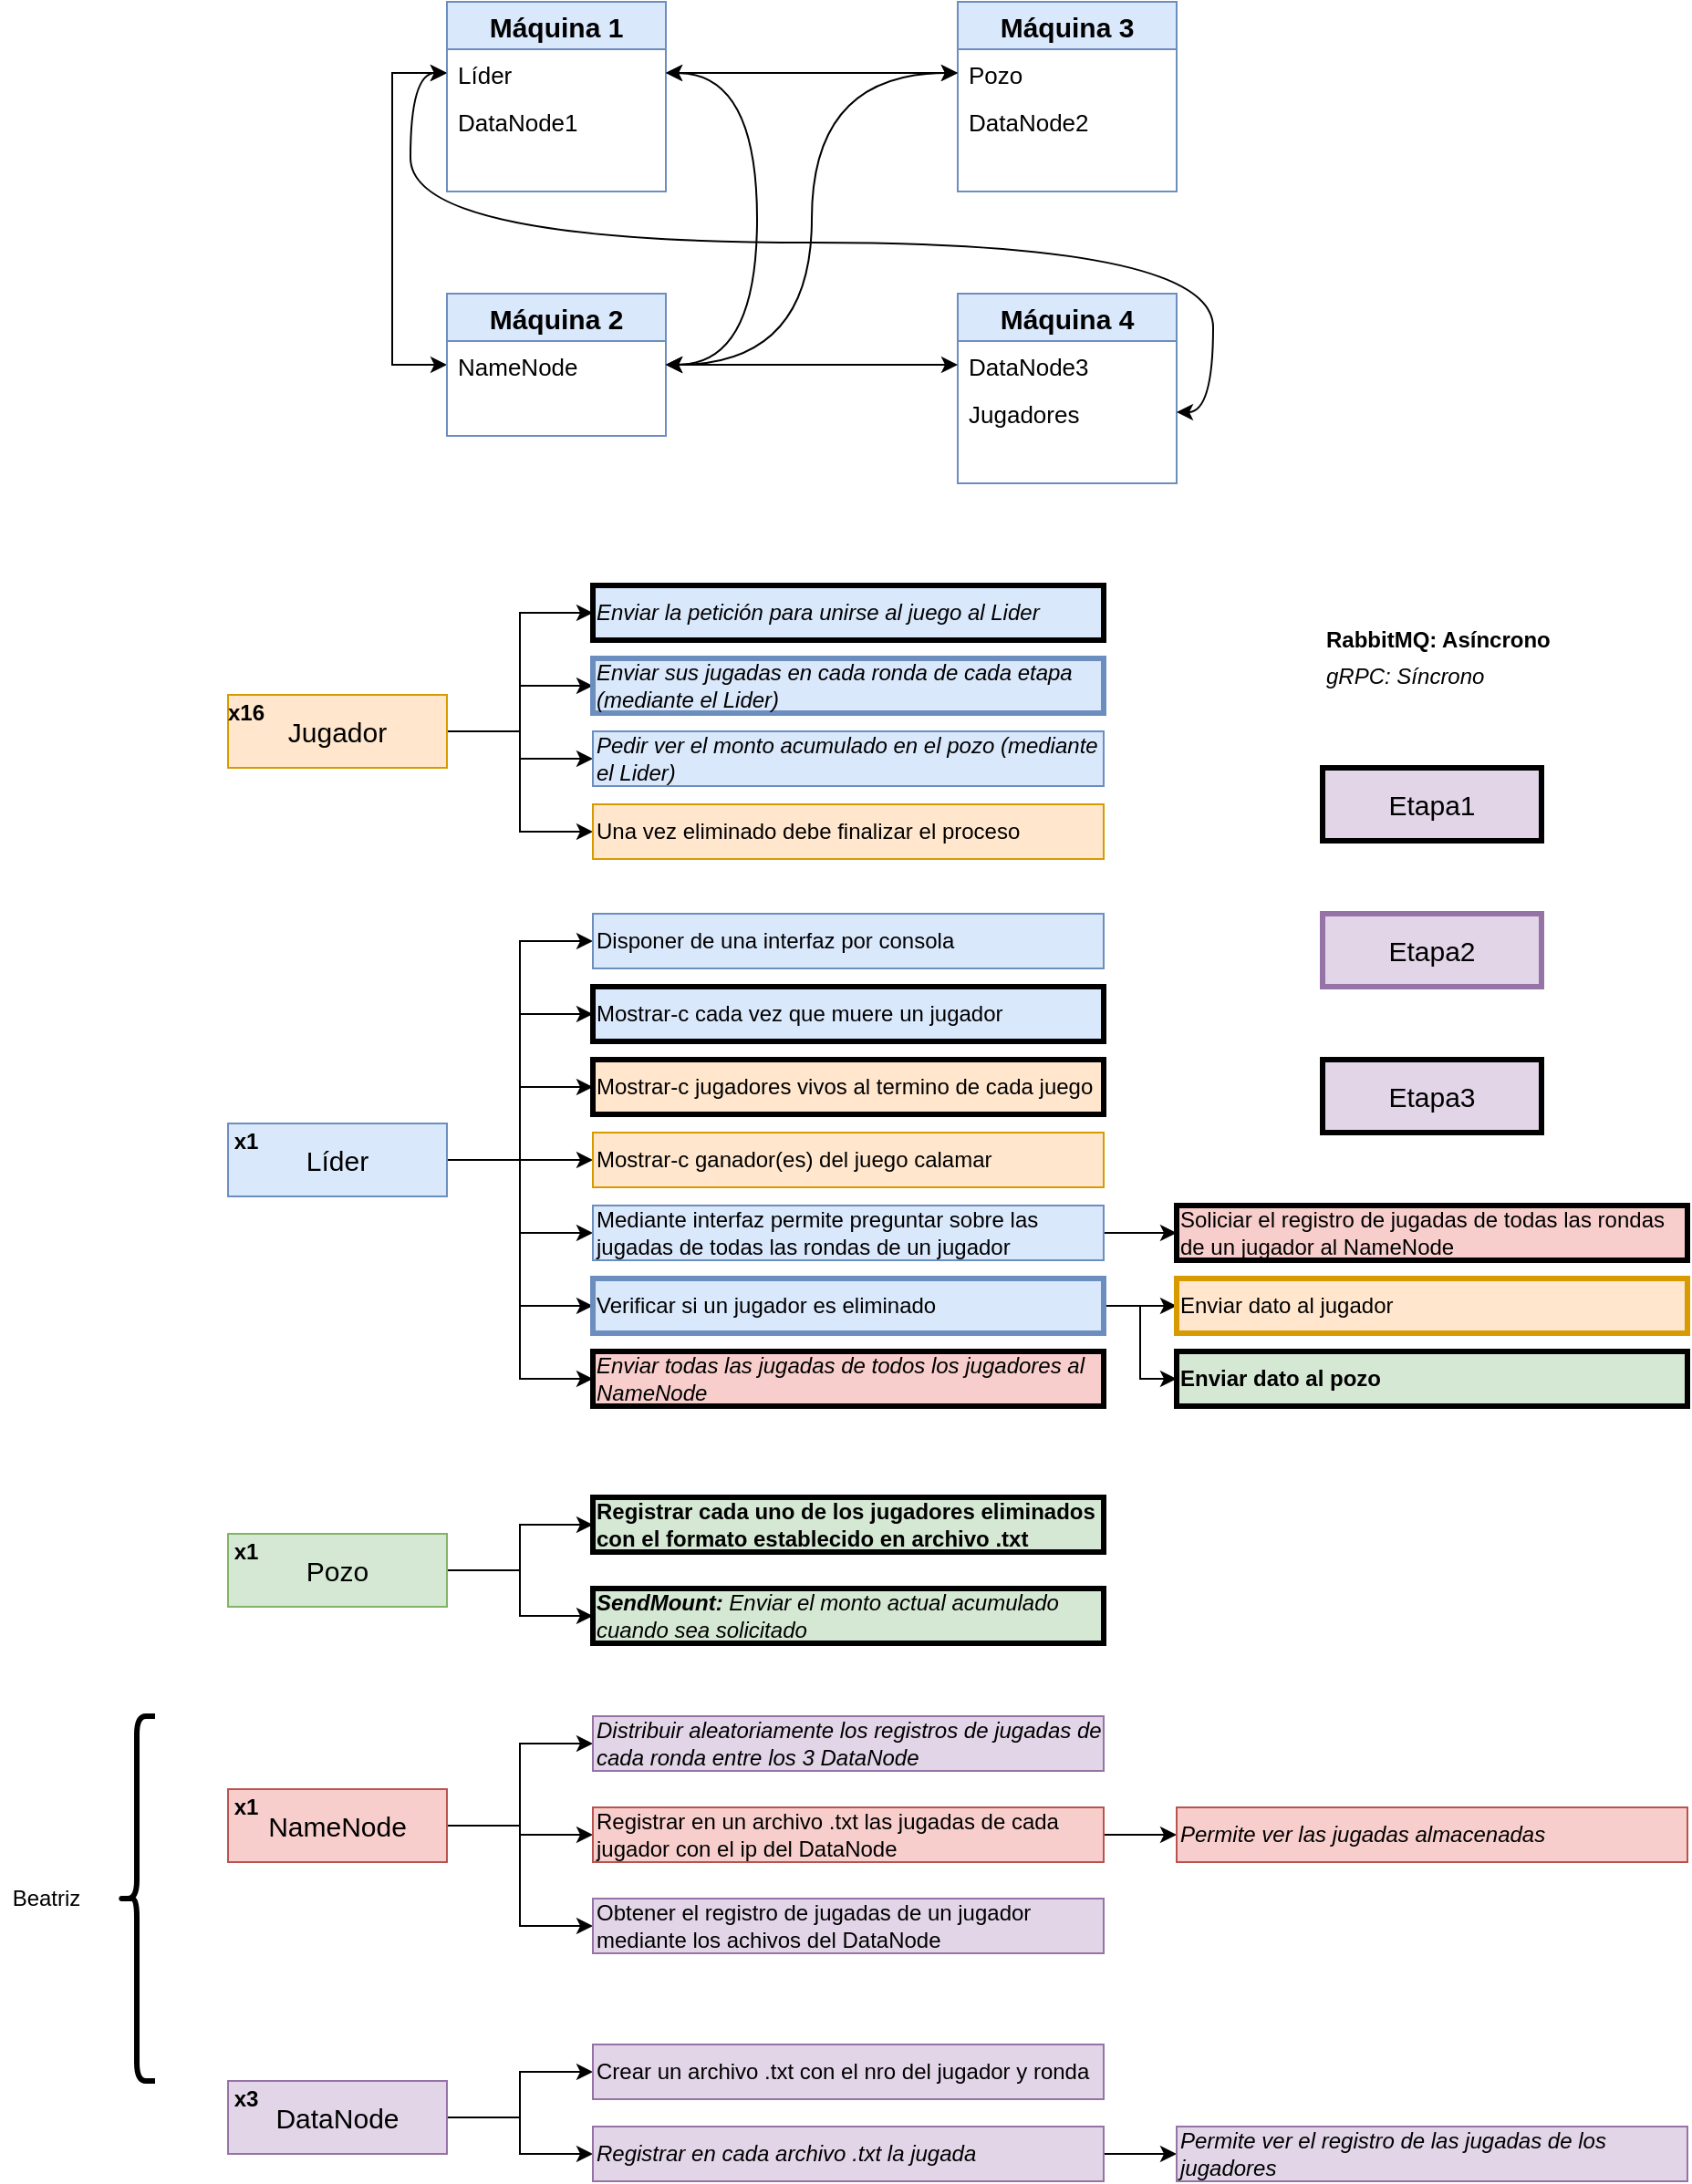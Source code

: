 <mxfile version="15.4.0" type="device"><diagram id="AY4dc6e10sY11S_UekSg" name="Página-1"><mxGraphModel dx="1080" dy="510" grid="1" gridSize="10" guides="1" tooltips="1" connect="1" arrows="1" fold="1" page="1" pageScale="1" pageWidth="4681" pageHeight="3300" math="0" shadow="0"><root><mxCell id="0"/><mxCell id="1" parent="0"/><mxCell id="e9qLt4-oA66z_KBG-B5x-45" style="edgeStyle=orthogonalEdgeStyle;rounded=0;orthogonalLoop=1;jettySize=auto;html=1;exitX=1;exitY=0.5;exitDx=0;exitDy=0;entryX=0;entryY=0.5;entryDx=0;entryDy=0;fontSize=12;" parent="1" source="e9qLt4-oA66z_KBG-B5x-11" target="e9qLt4-oA66z_KBG-B5x-33" edge="1"><mxGeometry relative="1" as="geometry"/></mxCell><mxCell id="e9qLt4-oA66z_KBG-B5x-46" style="edgeStyle=orthogonalEdgeStyle;rounded=0;orthogonalLoop=1;jettySize=auto;html=1;exitX=1;exitY=0.5;exitDx=0;exitDy=0;entryX=0;entryY=0.5;entryDx=0;entryDy=0;fontSize=12;" parent="1" source="e9qLt4-oA66z_KBG-B5x-11" target="e9qLt4-oA66z_KBG-B5x-35" edge="1"><mxGeometry relative="1" as="geometry"/></mxCell><mxCell id="e9qLt4-oA66z_KBG-B5x-47" style="edgeStyle=orthogonalEdgeStyle;rounded=0;orthogonalLoop=1;jettySize=auto;html=1;exitX=1;exitY=0.5;exitDx=0;exitDy=0;entryX=0;entryY=0.5;entryDx=0;entryDy=0;fontSize=12;" parent="1" source="e9qLt4-oA66z_KBG-B5x-11" target="e9qLt4-oA66z_KBG-B5x-36" edge="1"><mxGeometry relative="1" as="geometry"/></mxCell><mxCell id="e9qLt4-oA66z_KBG-B5x-48" style="edgeStyle=orthogonalEdgeStyle;rounded=0;orthogonalLoop=1;jettySize=auto;html=1;exitX=1;exitY=0.5;exitDx=0;exitDy=0;entryX=0;entryY=0.5;entryDx=0;entryDy=0;fontSize=12;" parent="1" source="e9qLt4-oA66z_KBG-B5x-11" target="e9qLt4-oA66z_KBG-B5x-37" edge="1"><mxGeometry relative="1" as="geometry"/></mxCell><mxCell id="e9qLt4-oA66z_KBG-B5x-49" style="edgeStyle=orthogonalEdgeStyle;rounded=0;orthogonalLoop=1;jettySize=auto;html=1;exitX=1;exitY=0.5;exitDx=0;exitDy=0;entryX=0;entryY=0.5;entryDx=0;entryDy=0;fontSize=12;" parent="1" source="e9qLt4-oA66z_KBG-B5x-11" target="e9qLt4-oA66z_KBG-B5x-38" edge="1"><mxGeometry relative="1" as="geometry"/></mxCell><mxCell id="e9qLt4-oA66z_KBG-B5x-50" style="edgeStyle=orthogonalEdgeStyle;rounded=0;orthogonalLoop=1;jettySize=auto;html=1;exitX=1;exitY=0.5;exitDx=0;exitDy=0;entryX=0;entryY=0.5;entryDx=0;entryDy=0;fontSize=12;" parent="1" source="e9qLt4-oA66z_KBG-B5x-11" target="e9qLt4-oA66z_KBG-B5x-39" edge="1"><mxGeometry relative="1" as="geometry"/></mxCell><mxCell id="e9qLt4-oA66z_KBG-B5x-51" style="edgeStyle=orthogonalEdgeStyle;rounded=0;orthogonalLoop=1;jettySize=auto;html=1;exitX=1;exitY=0.5;exitDx=0;exitDy=0;entryX=0;entryY=0.5;entryDx=0;entryDy=0;fontSize=12;" parent="1" source="e9qLt4-oA66z_KBG-B5x-11" target="e9qLt4-oA66z_KBG-B5x-44" edge="1"><mxGeometry relative="1" as="geometry"/></mxCell><mxCell id="e9qLt4-oA66z_KBG-B5x-11" value="Líder" style="rounded=0;whiteSpace=wrap;html=1;fontSize=15;fillColor=#dae8fc;strokeColor=#6c8ebf;" parent="1" vertex="1"><mxGeometry x="160" y="675" width="120" height="40" as="geometry"/></mxCell><mxCell id="e9qLt4-oA66z_KBG-B5x-58" style="edgeStyle=orthogonalEdgeStyle;rounded=0;orthogonalLoop=1;jettySize=auto;html=1;exitX=1;exitY=0.5;exitDx=0;exitDy=0;entryX=0;entryY=0.5;entryDx=0;entryDy=0;fontSize=12;" parent="1" source="e9qLt4-oA66z_KBG-B5x-12" target="e9qLt4-oA66z_KBG-B5x-56" edge="1"><mxGeometry relative="1" as="geometry"/></mxCell><mxCell id="e9qLt4-oA66z_KBG-B5x-62" style="edgeStyle=orthogonalEdgeStyle;rounded=0;orthogonalLoop=1;jettySize=auto;html=1;exitX=1;exitY=0.5;exitDx=0;exitDy=0;entryX=0;entryY=0.5;entryDx=0;entryDy=0;fontSize=12;" parent="1" source="e9qLt4-oA66z_KBG-B5x-12" target="e9qLt4-oA66z_KBG-B5x-55" edge="1"><mxGeometry relative="1" as="geometry"/></mxCell><mxCell id="e9qLt4-oA66z_KBG-B5x-12" value="Pozo" style="rounded=0;whiteSpace=wrap;html=1;fontSize=15;fillColor=#d5e8d4;strokeColor=#82b366;" parent="1" vertex="1"><mxGeometry x="160" y="900" width="120" height="40" as="geometry"/></mxCell><mxCell id="e9qLt4-oA66z_KBG-B5x-24" style="edgeStyle=orthogonalEdgeStyle;rounded=0;orthogonalLoop=1;jettySize=auto;html=1;exitX=1;exitY=0.5;exitDx=0;exitDy=0;entryX=0;entryY=0.5;entryDx=0;entryDy=0;fontSize=12;" parent="1" source="e9qLt4-oA66z_KBG-B5x-13" target="e9qLt4-oA66z_KBG-B5x-17" edge="1"><mxGeometry relative="1" as="geometry"/></mxCell><mxCell id="e9qLt4-oA66z_KBG-B5x-27" style="edgeStyle=orthogonalEdgeStyle;rounded=0;orthogonalLoop=1;jettySize=auto;html=1;exitX=1;exitY=0.5;exitDx=0;exitDy=0;entryX=0;entryY=0.5;entryDx=0;entryDy=0;fontSize=12;" parent="1" source="e9qLt4-oA66z_KBG-B5x-13" target="e9qLt4-oA66z_KBG-B5x-25" edge="1"><mxGeometry relative="1" as="geometry"/></mxCell><mxCell id="e9qLt4-oA66z_KBG-B5x-31" style="edgeStyle=orthogonalEdgeStyle;rounded=0;orthogonalLoop=1;jettySize=auto;html=1;exitX=1;exitY=0.5;exitDx=0;exitDy=0;fontSize=12;" parent="1" source="e9qLt4-oA66z_KBG-B5x-13" target="e9qLt4-oA66z_KBG-B5x-30" edge="1"><mxGeometry relative="1" as="geometry"/></mxCell><mxCell id="e9qLt4-oA66z_KBG-B5x-32" style="edgeStyle=orthogonalEdgeStyle;rounded=0;orthogonalLoop=1;jettySize=auto;html=1;exitX=1;exitY=0.5;exitDx=0;exitDy=0;entryX=0;entryY=0.5;entryDx=0;entryDy=0;fontSize=12;" parent="1" source="e9qLt4-oA66z_KBG-B5x-13" target="e9qLt4-oA66z_KBG-B5x-29" edge="1"><mxGeometry relative="1" as="geometry"/></mxCell><mxCell id="e9qLt4-oA66z_KBG-B5x-13" value="Jugador" style="rounded=0;whiteSpace=wrap;html=1;fontSize=15;fillColor=#ffe6cc;strokeColor=#d79b00;" parent="1" vertex="1"><mxGeometry x="160" y="440" width="120" height="40" as="geometry"/></mxCell><mxCell id="e9qLt4-oA66z_KBG-B5x-60" style="edgeStyle=orthogonalEdgeStyle;rounded=0;orthogonalLoop=1;jettySize=auto;html=1;exitX=1;exitY=0.5;exitDx=0;exitDy=0;entryX=0;entryY=0.5;entryDx=0;entryDy=0;fontSize=12;" parent="1" source="e9qLt4-oA66z_KBG-B5x-14" target="e9qLt4-oA66z_KBG-B5x-59" edge="1"><mxGeometry relative="1" as="geometry"/></mxCell><mxCell id="e9qLt4-oA66z_KBG-B5x-63" style="edgeStyle=orthogonalEdgeStyle;rounded=0;orthogonalLoop=1;jettySize=auto;html=1;exitX=1;exitY=0.5;exitDx=0;exitDy=0;fontSize=12;" parent="1" source="e9qLt4-oA66z_KBG-B5x-14" target="e9qLt4-oA66z_KBG-B5x-61" edge="1"><mxGeometry relative="1" as="geometry"/></mxCell><mxCell id="oktkr-Au9KlYt8Aklf0b-15" style="edgeStyle=orthogonalEdgeStyle;rounded=0;orthogonalLoop=1;jettySize=auto;html=1;exitX=1;exitY=0.5;exitDx=0;exitDy=0;entryX=0;entryY=0.5;entryDx=0;entryDy=0;fontSize=15;startArrow=none;startFill=0;" parent="1" source="e9qLt4-oA66z_KBG-B5x-14" target="oktkr-Au9KlYt8Aklf0b-14" edge="1"><mxGeometry relative="1" as="geometry"/></mxCell><mxCell id="e9qLt4-oA66z_KBG-B5x-14" value="NameNode" style="rounded=0;whiteSpace=wrap;html=1;fontSize=15;fillColor=#f8cecc;strokeColor=#b85450;" parent="1" vertex="1"><mxGeometry x="160" y="1040" width="120" height="40" as="geometry"/></mxCell><mxCell id="e9qLt4-oA66z_KBG-B5x-68" style="edgeStyle=orthogonalEdgeStyle;rounded=0;orthogonalLoop=1;jettySize=auto;html=1;exitX=1;exitY=0.5;exitDx=0;exitDy=0;entryX=0;entryY=0.5;entryDx=0;entryDy=0;fontSize=12;" parent="1" source="e9qLt4-oA66z_KBG-B5x-15" target="e9qLt4-oA66z_KBG-B5x-66" edge="1"><mxGeometry relative="1" as="geometry"/></mxCell><mxCell id="e9qLt4-oA66z_KBG-B5x-69" style="edgeStyle=orthogonalEdgeStyle;rounded=0;orthogonalLoop=1;jettySize=auto;html=1;exitX=1;exitY=0.5;exitDx=0;exitDy=0;entryX=0;entryY=0.5;entryDx=0;entryDy=0;fontSize=12;" parent="1" source="e9qLt4-oA66z_KBG-B5x-15" target="e9qLt4-oA66z_KBG-B5x-67" edge="1"><mxGeometry relative="1" as="geometry"/></mxCell><mxCell id="e9qLt4-oA66z_KBG-B5x-15" value="DataNode" style="rounded=0;whiteSpace=wrap;html=1;fontSize=15;fillColor=#e1d5e7;strokeColor=#9673a6;" parent="1" vertex="1"><mxGeometry x="160" y="1200" width="120" height="40" as="geometry"/></mxCell><mxCell id="e9qLt4-oA66z_KBG-B5x-17" value="Enviar la petición para unirse al juego al Lider" style="rounded=0;whiteSpace=wrap;html=1;fontSize=12;align=left;fillColor=#dae8fc;strokeColor=default;fontStyle=2;strokeWidth=3;" parent="1" vertex="1"><mxGeometry x="360" y="380" width="280" height="30" as="geometry"/></mxCell><mxCell id="e9qLt4-oA66z_KBG-B5x-19" value="x16" style="text;html=1;strokeColor=none;fillColor=none;align=center;verticalAlign=middle;whiteSpace=wrap;rounded=0;fontSize=12;fontStyle=1" parent="1" vertex="1"><mxGeometry x="160" y="440" width="20" height="20" as="geometry"/></mxCell><mxCell id="e9qLt4-oA66z_KBG-B5x-20" value="x1" style="text;html=1;strokeColor=none;fillColor=none;align=center;verticalAlign=middle;whiteSpace=wrap;rounded=0;fontSize=12;fontStyle=1" parent="1" vertex="1"><mxGeometry x="160" y="675" width="20" height="20" as="geometry"/></mxCell><mxCell id="e9qLt4-oA66z_KBG-B5x-21" value="x1" style="text;html=1;strokeColor=none;fillColor=none;align=center;verticalAlign=middle;whiteSpace=wrap;rounded=0;fontSize=12;fontStyle=1" parent="1" vertex="1"><mxGeometry x="160" y="900" width="20" height="20" as="geometry"/></mxCell><mxCell id="e9qLt4-oA66z_KBG-B5x-22" value="x1" style="text;html=1;strokeColor=none;fillColor=none;align=center;verticalAlign=middle;whiteSpace=wrap;rounded=0;fontSize=12;fontStyle=1" parent="1" vertex="1"><mxGeometry x="160" y="1040" width="20" height="20" as="geometry"/></mxCell><mxCell id="e9qLt4-oA66z_KBG-B5x-23" value="x3" style="text;html=1;strokeColor=none;fillColor=none;align=center;verticalAlign=middle;whiteSpace=wrap;rounded=0;fontSize=12;fontStyle=1" parent="1" vertex="1"><mxGeometry x="160" y="1200" width="20" height="20" as="geometry"/></mxCell><mxCell id="e9qLt4-oA66z_KBG-B5x-25" value="Enviar sus jugadas en cada ronda de cada etapa (mediante el Lider)" style="rounded=0;whiteSpace=wrap;html=1;fontSize=12;align=left;fillColor=#dae8fc;strokeColor=#6c8ebf;fontStyle=2;strokeWidth=3;" parent="1" vertex="1"><mxGeometry x="360" y="420" width="280" height="30" as="geometry"/></mxCell><mxCell id="e9qLt4-oA66z_KBG-B5x-29" value="Una vez eliminado debe finalizar el proceso" style="rounded=0;whiteSpace=wrap;html=1;fontSize=12;align=left;fillColor=#ffe6cc;strokeColor=#d79b00;" parent="1" vertex="1"><mxGeometry x="360" y="500" width="280" height="30" as="geometry"/></mxCell><mxCell id="e9qLt4-oA66z_KBG-B5x-30" value="Pedir ver el monto acumulado en el pozo (mediante el Lider)" style="rounded=0;whiteSpace=wrap;html=1;fontSize=12;align=left;fillColor=#dae8fc;strokeColor=#6c8ebf;fontStyle=2" parent="1" vertex="1"><mxGeometry x="360" y="460" width="280" height="30" as="geometry"/></mxCell><mxCell id="e9qLt4-oA66z_KBG-B5x-33" value="Disponer de una interfaz por consola" style="rounded=0;whiteSpace=wrap;html=1;fontSize=12;align=left;fillColor=#dae8fc;strokeColor=#6c8ebf;" parent="1" vertex="1"><mxGeometry x="360" y="560" width="280" height="30" as="geometry"/></mxCell><mxCell id="e9qLt4-oA66z_KBG-B5x-35" value="Mostrar-c cada vez que muere un jugador" style="rounded=0;whiteSpace=wrap;html=1;fontSize=12;align=left;fillColor=#dae8fc;strokeColor=default;strokeWidth=3;" parent="1" vertex="1"><mxGeometry x="360" y="600" width="280" height="30" as="geometry"/></mxCell><mxCell id="e9qLt4-oA66z_KBG-B5x-36" value="Mostrar-c jugadores vivos al termino de cada juego" style="rounded=0;whiteSpace=wrap;html=1;fontSize=12;align=left;fillColor=#ffe6cc;strokeColor=default;strokeWidth=3;" parent="1" vertex="1"><mxGeometry x="360" y="640" width="280" height="30" as="geometry"/></mxCell><mxCell id="e9qLt4-oA66z_KBG-B5x-37" value="Mostrar-c ganador(es) del juego calamar" style="rounded=0;whiteSpace=wrap;html=1;fontSize=12;align=left;fillColor=#ffe6cc;strokeColor=#d79b00;" parent="1" vertex="1"><mxGeometry x="360" y="680" width="280" height="30" as="geometry"/></mxCell><mxCell id="UBO-VRnyf0VXEbI90cx7-9" style="edgeStyle=orthogonalEdgeStyle;rounded=0;orthogonalLoop=1;jettySize=auto;html=1;exitX=1;exitY=0.5;exitDx=0;exitDy=0;entryX=0;entryY=0.5;entryDx=0;entryDy=0;startArrow=none;startFill=0;" parent="1" source="e9qLt4-oA66z_KBG-B5x-38" target="UBO-VRnyf0VXEbI90cx7-8" edge="1"><mxGeometry relative="1" as="geometry"/></mxCell><mxCell id="e9qLt4-oA66z_KBG-B5x-38" value="Mediante interfaz permite preguntar sobre las jugadas de todas las rondas de un jugador" style="rounded=0;whiteSpace=wrap;html=1;fontSize=12;align=left;fillColor=#dae8fc;strokeColor=#6c8ebf;" parent="1" vertex="1"><mxGeometry x="360" y="720" width="280" height="30" as="geometry"/></mxCell><mxCell id="e9qLt4-oA66z_KBG-B5x-42" style="edgeStyle=orthogonalEdgeStyle;rounded=0;orthogonalLoop=1;jettySize=auto;html=1;entryX=0;entryY=0.5;entryDx=0;entryDy=0;fontSize=12;" parent="1" source="e9qLt4-oA66z_KBG-B5x-39" target="e9qLt4-oA66z_KBG-B5x-40" edge="1"><mxGeometry relative="1" as="geometry"/></mxCell><mxCell id="e9qLt4-oA66z_KBG-B5x-43" style="edgeStyle=orthogonalEdgeStyle;rounded=0;orthogonalLoop=1;jettySize=auto;html=1;entryX=0;entryY=0.5;entryDx=0;entryDy=0;fontSize=12;" parent="1" source="e9qLt4-oA66z_KBG-B5x-39" target="e9qLt4-oA66z_KBG-B5x-41" edge="1"><mxGeometry relative="1" as="geometry"/></mxCell><mxCell id="e9qLt4-oA66z_KBG-B5x-39" value="Verificar si un jugador es eliminado" style="rounded=0;whiteSpace=wrap;html=1;fontSize=12;align=left;fillColor=#dae8fc;strokeColor=#6c8ebf;strokeWidth=3;" parent="1" vertex="1"><mxGeometry x="360" y="760" width="280" height="30" as="geometry"/></mxCell><mxCell id="e9qLt4-oA66z_KBG-B5x-40" value="Enviar dato al jugador" style="rounded=0;whiteSpace=wrap;html=1;fontSize=12;align=left;fillColor=#ffe6cc;strokeColor=#d79b00;strokeWidth=3;" parent="1" vertex="1"><mxGeometry x="680" y="760" width="280" height="30" as="geometry"/></mxCell><mxCell id="e9qLt4-oA66z_KBG-B5x-41" value="Enviar dato al pozo" style="rounded=0;whiteSpace=wrap;html=1;fontSize=12;align=left;fillColor=#d5e8d4;strokeColor=default;fontStyle=1;strokeWidth=3;" parent="1" vertex="1"><mxGeometry x="680" y="800" width="280" height="30" as="geometry"/></mxCell><mxCell id="e9qLt4-oA66z_KBG-B5x-44" value="Enviar todas las jugadas de todos los jugadores al NameNode" style="rounded=0;whiteSpace=wrap;html=1;fontSize=12;align=left;fillColor=#f8cecc;strokeColor=default;fontStyle=2;strokeWidth=3;" parent="1" vertex="1"><mxGeometry x="360" y="800" width="280" height="30" as="geometry"/></mxCell><mxCell id="e9qLt4-oA66z_KBG-B5x-52" value="RabbitMQ: Asíncrono" style="text;html=1;strokeColor=none;fillColor=none;align=left;verticalAlign=middle;whiteSpace=wrap;rounded=0;fontSize=12;fontStyle=1" parent="1" vertex="1"><mxGeometry x="760" y="400" width="140" height="20" as="geometry"/></mxCell><mxCell id="e9qLt4-oA66z_KBG-B5x-53" value="gRPC: Síncrono" style="text;html=1;strokeColor=none;fillColor=none;align=left;verticalAlign=middle;whiteSpace=wrap;rounded=0;fontSize=12;fontStyle=2" parent="1" vertex="1"><mxGeometry x="760" y="420" width="130" height="20" as="geometry"/></mxCell><mxCell id="e9qLt4-oA66z_KBG-B5x-55" value="Registrar cada uno de los jugadores eliminados con el formato establecido en archivo .txt" style="rounded=0;whiteSpace=wrap;html=1;fontSize=12;align=left;fontStyle=1;fillColor=#d5e8d4;strokeColor=default;strokeWidth=3;" parent="1" vertex="1"><mxGeometry x="360" y="880" width="280" height="30" as="geometry"/></mxCell><mxCell id="e9qLt4-oA66z_KBG-B5x-56" value="&lt;b&gt;SendMount:&lt;/b&gt;&amp;nbsp;Enviar el monto actual acumulado cuando sea solicitado" style="rounded=0;whiteSpace=wrap;html=1;fontSize=12;align=left;fontStyle=2;fillColor=#d5e8d4;strokeColor=default;strokeWidth=3;" parent="1" vertex="1"><mxGeometry x="360" y="930" width="280" height="30" as="geometry"/></mxCell><mxCell id="e9qLt4-oA66z_KBG-B5x-59" value="Distribuir aleatoriamente los registros de jugadas de cada ronda entre los 3 DataNode" style="rounded=0;whiteSpace=wrap;html=1;fontSize=12;align=left;fontStyle=2;fillColor=#e1d5e7;strokeColor=#9673a6;" parent="1" vertex="1"><mxGeometry x="360" y="1000" width="280" height="30" as="geometry"/></mxCell><mxCell id="e9qLt4-oA66z_KBG-B5x-65" style="edgeStyle=orthogonalEdgeStyle;rounded=0;orthogonalLoop=1;jettySize=auto;html=1;exitX=1;exitY=0.5;exitDx=0;exitDy=0;entryX=0;entryY=0.5;entryDx=0;entryDy=0;fontSize=12;" parent="1" source="e9qLt4-oA66z_KBG-B5x-61" target="e9qLt4-oA66z_KBG-B5x-64" edge="1"><mxGeometry relative="1" as="geometry"/></mxCell><mxCell id="e9qLt4-oA66z_KBG-B5x-61" value="Registrar en un archivo .txt las jugadas de cada jugador con el ip del DataNode" style="rounded=0;whiteSpace=wrap;html=1;fontSize=12;align=left;fontStyle=0;fillColor=#f8cecc;strokeColor=#b85450;" parent="1" vertex="1"><mxGeometry x="360" y="1050" width="280" height="30" as="geometry"/></mxCell><mxCell id="e9qLt4-oA66z_KBG-B5x-64" value="Permite ver las jugadas almacenadas" style="rounded=0;whiteSpace=wrap;html=1;fontSize=12;align=left;fontStyle=2;fillColor=#f8cecc;strokeColor=#b85450;" parent="1" vertex="1"><mxGeometry x="680" y="1050" width="280" height="30" as="geometry"/></mxCell><mxCell id="e9qLt4-oA66z_KBG-B5x-66" value="Crear un archivo .txt con el nro del jugador y ronda" style="rounded=0;whiteSpace=wrap;html=1;fontSize=12;align=left;fontStyle=0;fillColor=#e1d5e7;strokeColor=#9673a6;" parent="1" vertex="1"><mxGeometry x="360" y="1180" width="280" height="30" as="geometry"/></mxCell><mxCell id="e9qLt4-oA66z_KBG-B5x-71" style="edgeStyle=orthogonalEdgeStyle;rounded=0;orthogonalLoop=1;jettySize=auto;html=1;exitX=1;exitY=0.5;exitDx=0;exitDy=0;entryX=0;entryY=0.5;entryDx=0;entryDy=0;fontSize=12;" parent="1" source="e9qLt4-oA66z_KBG-B5x-67" target="e9qLt4-oA66z_KBG-B5x-70" edge="1"><mxGeometry relative="1" as="geometry"/></mxCell><mxCell id="e9qLt4-oA66z_KBG-B5x-67" value="Registrar en cada archivo .txt la jugada" style="rounded=0;whiteSpace=wrap;html=1;fontSize=12;align=left;fontStyle=2;fillColor=#e1d5e7;strokeColor=#9673a6;" parent="1" vertex="1"><mxGeometry x="360" y="1225" width="280" height="30" as="geometry"/></mxCell><mxCell id="e9qLt4-oA66z_KBG-B5x-70" value="Permite ver el registro de las jugadas de los jugadores" style="rounded=0;whiteSpace=wrap;html=1;fontSize=12;align=left;fontStyle=2;fillColor=#e1d5e7;strokeColor=#9673a6;" parent="1" vertex="1"><mxGeometry x="680" y="1225" width="280" height="30" as="geometry"/></mxCell><mxCell id="e9qLt4-oA66z_KBG-B5x-72" value="Etapa1" style="rounded=0;whiteSpace=wrap;html=1;fontSize=15;fillColor=#e1d5e7;strokeColor=default;strokeWidth=3;" parent="1" vertex="1"><mxGeometry x="760" y="480" width="120" height="40" as="geometry"/></mxCell><mxCell id="e9qLt4-oA66z_KBG-B5x-73" value="Etapa2" style="rounded=0;whiteSpace=wrap;html=1;fontSize=15;fillColor=#e1d5e7;strokeColor=#9673a6;strokeWidth=3;" parent="1" vertex="1"><mxGeometry x="760" y="560" width="120" height="40" as="geometry"/></mxCell><mxCell id="e9qLt4-oA66z_KBG-B5x-74" value="Etapa3" style="rounded=0;whiteSpace=wrap;html=1;fontSize=15;fillColor=#e1d5e7;strokeColor=default;strokeWidth=3;" parent="1" vertex="1"><mxGeometry x="760" y="640" width="120" height="40" as="geometry"/></mxCell><mxCell id="tGJlr8EwNElxzR4Li-g0-2" value="Máquina 3" style="swimlane;fontStyle=1;childLayout=stackLayout;horizontal=1;startSize=26;fillColor=#dae8fc;horizontalStack=0;resizeParent=1;resizeParentMax=0;resizeLast=0;collapsible=1;marginBottom=0;strokeColor=#6c8ebf;fontSize=15;" parent="1" vertex="1"><mxGeometry x="560" y="60" width="120" height="104" as="geometry"/></mxCell><mxCell id="tGJlr8EwNElxzR4Li-g0-3" value="Pozo" style="text;strokeColor=none;fillColor=none;align=left;verticalAlign=top;spacingLeft=4;spacingRight=4;overflow=hidden;rotatable=0;points=[[0,0.5],[1,0.5]];portConstraint=eastwest;fontSize=13;" parent="tGJlr8EwNElxzR4Li-g0-2" vertex="1"><mxGeometry y="26" width="120" height="26" as="geometry"/></mxCell><mxCell id="tGJlr8EwNElxzR4Li-g0-4" value="DataNode2" style="text;strokeColor=none;fillColor=none;align=left;verticalAlign=top;spacingLeft=4;spacingRight=4;overflow=hidden;rotatable=0;points=[[0,0.5],[1,0.5]];portConstraint=eastwest;fontSize=13;" parent="tGJlr8EwNElxzR4Li-g0-2" vertex="1"><mxGeometry y="52" width="120" height="26" as="geometry"/></mxCell><mxCell id="tGJlr8EwNElxzR4Li-g0-6" value=" " style="text;strokeColor=none;fillColor=none;align=left;verticalAlign=top;spacingLeft=4;spacingRight=4;overflow=hidden;rotatable=0;points=[[0,0.5],[1,0.5]];portConstraint=eastwest;" parent="tGJlr8EwNElxzR4Li-g0-2" vertex="1"><mxGeometry y="78" width="120" height="26" as="geometry"/></mxCell><mxCell id="UBO-VRnyf0VXEbI90cx7-4" style="edgeStyle=orthogonalEdgeStyle;rounded=0;orthogonalLoop=1;jettySize=auto;html=1;exitX=0;exitY=0.5;exitDx=0;exitDy=0;entryX=0;entryY=0.5;entryDx=0;entryDy=0;startArrow=classic;startFill=1;" parent="1" source="tGJlr8EwNElxzR4Li-g0-8" target="tGJlr8EwNElxzR4Li-g0-12" edge="1"><mxGeometry relative="1" as="geometry"><Array as="points"><mxPoint x="250" y="259"/><mxPoint x="250" y="99"/></Array></mxGeometry></mxCell><mxCell id="tGJlr8EwNElxzR4Li-g0-7" value="Máquina 2" style="swimlane;fontStyle=1;childLayout=stackLayout;horizontal=1;startSize=26;fillColor=#dae8fc;horizontalStack=0;resizeParent=1;resizeParentMax=0;resizeLast=0;collapsible=1;marginBottom=0;strokeColor=#6c8ebf;fontSize=15;" parent="1" vertex="1"><mxGeometry x="280" y="220" width="120" height="78" as="geometry"/></mxCell><mxCell id="tGJlr8EwNElxzR4Li-g0-8" value="NameNode" style="text;strokeColor=none;fillColor=none;align=left;verticalAlign=top;spacingLeft=4;spacingRight=4;overflow=hidden;rotatable=0;points=[[0,0.5],[1,0.5]];portConstraint=eastwest;fontSize=13;" parent="tGJlr8EwNElxzR4Li-g0-7" vertex="1"><mxGeometry y="26" width="120" height="26" as="geometry"/></mxCell><mxCell id="tGJlr8EwNElxzR4Li-g0-10" value=" " style="text;strokeColor=none;fillColor=none;align=left;verticalAlign=top;spacingLeft=4;spacingRight=4;overflow=hidden;rotatable=0;points=[[0,0.5],[1,0.5]];portConstraint=eastwest;" parent="tGJlr8EwNElxzR4Li-g0-7" vertex="1"><mxGeometry y="52" width="120" height="26" as="geometry"/></mxCell><mxCell id="tGJlr8EwNElxzR4Li-g0-11" value="Máquina 1" style="swimlane;fontStyle=1;childLayout=stackLayout;horizontal=1;startSize=26;fillColor=#dae8fc;horizontalStack=0;resizeParent=1;resizeParentMax=0;resizeLast=0;collapsible=1;marginBottom=0;strokeColor=#6c8ebf;fontSize=15;" parent="1" vertex="1"><mxGeometry x="280" y="60" width="120" height="104" as="geometry"/></mxCell><mxCell id="tGJlr8EwNElxzR4Li-g0-12" value="Líder" style="text;strokeColor=none;fillColor=none;align=left;verticalAlign=top;spacingLeft=4;spacingRight=4;overflow=hidden;rotatable=0;points=[[0,0.5],[1,0.5]];portConstraint=eastwest;fontSize=13;" parent="tGJlr8EwNElxzR4Li-g0-11" vertex="1"><mxGeometry y="26" width="120" height="26" as="geometry"/></mxCell><mxCell id="tGJlr8EwNElxzR4Li-g0-13" value="DataNode1" style="text;strokeColor=none;fillColor=none;align=left;verticalAlign=top;spacingLeft=4;spacingRight=4;overflow=hidden;rotatable=0;points=[[0,0.5],[1,0.5]];portConstraint=eastwest;fontSize=13;" parent="tGJlr8EwNElxzR4Li-g0-11" vertex="1"><mxGeometry y="52" width="120" height="26" as="geometry"/></mxCell><mxCell id="tGJlr8EwNElxzR4Li-g0-14" value=" " style="text;strokeColor=none;fillColor=none;align=left;verticalAlign=top;spacingLeft=4;spacingRight=4;overflow=hidden;rotatable=0;points=[[0,0.5],[1,0.5]];portConstraint=eastwest;" parent="tGJlr8EwNElxzR4Li-g0-11" vertex="1"><mxGeometry y="78" width="120" height="26" as="geometry"/></mxCell><mxCell id="tGJlr8EwNElxzR4Li-g0-15" value="Máquina 4" style="swimlane;fontStyle=1;childLayout=stackLayout;horizontal=1;startSize=26;fillColor=#dae8fc;horizontalStack=0;resizeParent=1;resizeParentMax=0;resizeLast=0;collapsible=1;marginBottom=0;strokeColor=#6c8ebf;fontSize=15;" parent="1" vertex="1"><mxGeometry x="560" y="220" width="120" height="104" as="geometry"/></mxCell><mxCell id="tGJlr8EwNElxzR4Li-g0-16" value="DataNode3" style="text;strokeColor=none;fillColor=none;align=left;verticalAlign=top;spacingLeft=4;spacingRight=4;overflow=hidden;rotatable=0;points=[[0,0.5],[1,0.5]];portConstraint=eastwest;fontSize=13;" parent="tGJlr8EwNElxzR4Li-g0-15" vertex="1"><mxGeometry y="26" width="120" height="26" as="geometry"/></mxCell><mxCell id="tGJlr8EwNElxzR4Li-g0-17" value="Jugadores" style="text;strokeColor=none;fillColor=none;align=left;verticalAlign=top;spacingLeft=4;spacingRight=4;overflow=hidden;rotatable=0;points=[[0,0.5],[1,0.5]];portConstraint=eastwest;fontSize=13;" parent="tGJlr8EwNElxzR4Li-g0-15" vertex="1"><mxGeometry y="52" width="120" height="26" as="geometry"/></mxCell><mxCell id="tGJlr8EwNElxzR4Li-g0-18" value=" " style="text;strokeColor=none;fillColor=none;align=left;verticalAlign=top;spacingLeft=4;spacingRight=4;overflow=hidden;rotatable=0;points=[[0,0.5],[1,0.5]];portConstraint=eastwest;" parent="tGJlr8EwNElxzR4Li-g0-15" vertex="1"><mxGeometry y="78" width="120" height="26" as="geometry"/></mxCell><mxCell id="tGJlr8EwNElxzR4Li-g0-19" style="edgeStyle=orthogonalEdgeStyle;rounded=0;orthogonalLoop=1;jettySize=auto;html=1;exitX=0;exitY=0.5;exitDx=0;exitDy=0;entryX=1;entryY=0.5;entryDx=0;entryDy=0;fontSize=15;startArrow=classic;startFill=1;" parent="1" source="tGJlr8EwNElxzR4Li-g0-3" target="tGJlr8EwNElxzR4Li-g0-12" edge="1"><mxGeometry relative="1" as="geometry"><Array as="points"><mxPoint x="500" y="99"/><mxPoint x="500" y="99"/></Array></mxGeometry></mxCell><mxCell id="UBO-VRnyf0VXEbI90cx7-1" value="Beatriz" style="text;html=1;align=center;verticalAlign=middle;resizable=0;points=[];autosize=1;strokeColor=none;fillColor=none;" parent="1" vertex="1"><mxGeometry x="35" y="1090" width="50" height="20" as="geometry"/></mxCell><mxCell id="UBO-VRnyf0VXEbI90cx7-3" value="" style="shape=curlyBracket;whiteSpace=wrap;html=1;rounded=1;strokeColor=default;strokeWidth=3;" parent="1" vertex="1"><mxGeometry x="100" y="1000" width="20" height="200" as="geometry"/></mxCell><mxCell id="UBO-VRnyf0VXEbI90cx7-8" value="Soliciar el registro de jugadas de todas las rondas de un jugador al NameNode" style="rounded=0;whiteSpace=wrap;html=1;fontSize=12;align=left;fillColor=#f8cecc;strokeColor=default;strokeWidth=3;" parent="1" vertex="1"><mxGeometry x="680" y="720" width="280" height="30" as="geometry"/></mxCell><mxCell id="oktkr-Au9KlYt8Aklf0b-1" style="edgeStyle=orthogonalEdgeStyle;rounded=0;orthogonalLoop=1;jettySize=auto;html=1;exitX=1;exitY=0.5;exitDx=0;exitDy=0;entryX=0;entryY=0.5;entryDx=0;entryDy=0;startArrow=classic;startFill=1;" parent="1" source="tGJlr8EwNElxzR4Li-g0-8" target="tGJlr8EwNElxzR4Li-g0-16" edge="1"><mxGeometry relative="1" as="geometry"/></mxCell><mxCell id="oktkr-Au9KlYt8Aklf0b-2" style="rounded=0;orthogonalLoop=1;jettySize=auto;html=1;exitX=1;exitY=0.5;exitDx=0;exitDy=0;entryX=0;entryY=0.5;entryDx=0;entryDy=0;edgeStyle=orthogonalEdgeStyle;curved=1;startArrow=classic;startFill=1;" parent="1" source="tGJlr8EwNElxzR4Li-g0-8" target="tGJlr8EwNElxzR4Li-g0-3" edge="1"><mxGeometry relative="1" as="geometry"/></mxCell><mxCell id="oktkr-Au9KlYt8Aklf0b-3" style="edgeStyle=orthogonalEdgeStyle;rounded=0;orthogonalLoop=1;jettySize=auto;html=1;exitX=1;exitY=0.5;exitDx=0;exitDy=0;entryX=1;entryY=0.5;entryDx=0;entryDy=0;elbow=vertical;curved=1;startArrow=classic;startFill=1;" parent="1" source="tGJlr8EwNElxzR4Li-g0-8" target="tGJlr8EwNElxzR4Li-g0-12" edge="1"><mxGeometry relative="1" as="geometry"><Array as="points"><mxPoint x="450" y="259"/><mxPoint x="450" y="99"/></Array></mxGeometry></mxCell><mxCell id="oktkr-Au9KlYt8Aklf0b-5" style="edgeStyle=orthogonalEdgeStyle;rounded=0;orthogonalLoop=1;jettySize=auto;html=1;exitX=0;exitY=0.5;exitDx=0;exitDy=0;startArrow=classic;startFill=1;elbow=vertical;curved=1;entryX=1;entryY=0.5;entryDx=0;entryDy=0;" parent="1" source="tGJlr8EwNElxzR4Li-g0-12" target="tGJlr8EwNElxzR4Li-g0-17" edge="1"><mxGeometry relative="1" as="geometry"><mxPoint x="680" y="259" as="targetPoint"/></mxGeometry></mxCell><mxCell id="oktkr-Au9KlYt8Aklf0b-14" value="Obtener el registro de jugadas de un jugador mediante los achivos del DataNode" style="rounded=0;whiteSpace=wrap;html=1;fontSize=12;align=left;fontStyle=0;fillColor=#e1d5e7;strokeColor=#9673a6;" parent="1" vertex="1"><mxGeometry x="360" y="1100" width="280" height="30" as="geometry"/></mxCell></root></mxGraphModel></diagram></mxfile>